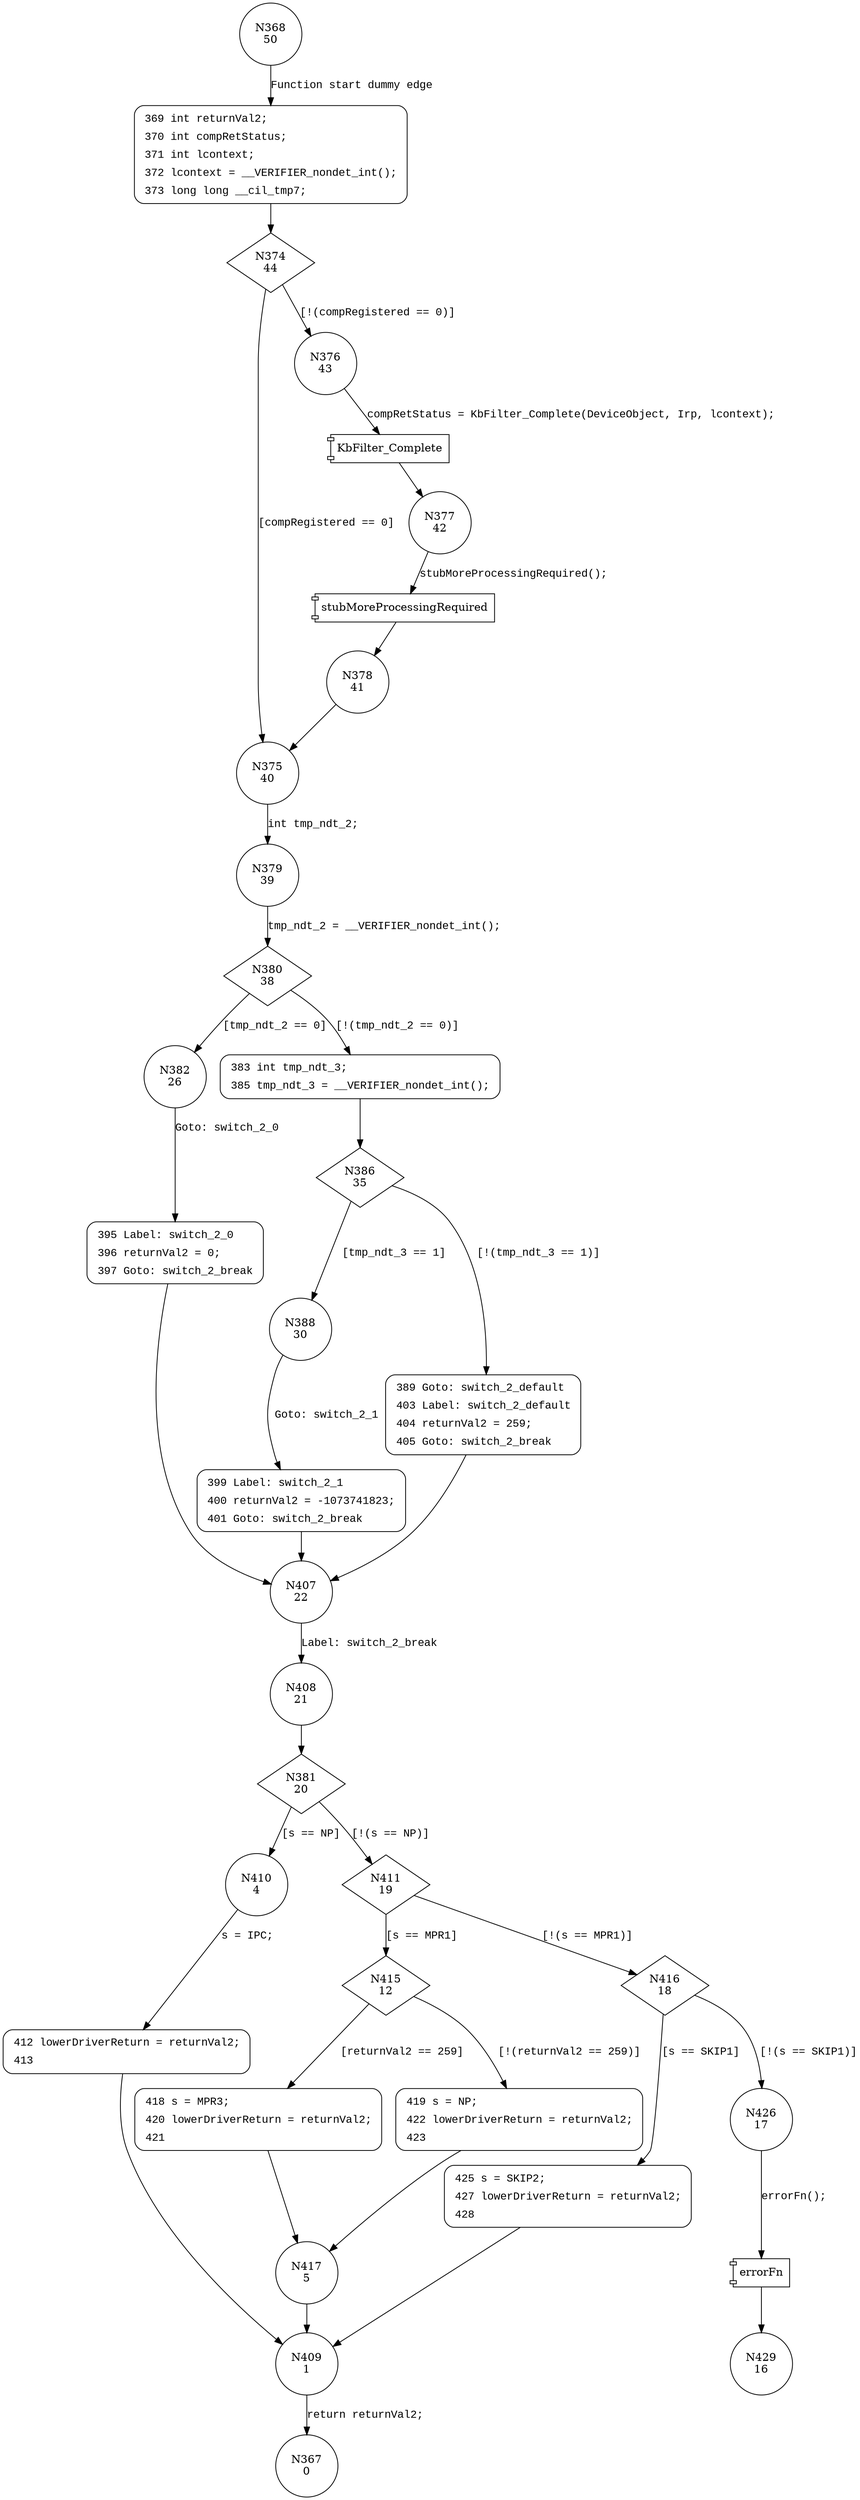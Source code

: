 digraph IofCallDriver {
368 [shape="circle" label="N368\n50"]
369 [shape="circle" label="N369\n49"]
374 [shape="diamond" label="N374\n44"]
375 [shape="circle" label="N375\n40"]
376 [shape="circle" label="N376\n43"]
377 [shape="circle" label="N377\n42"]
378 [shape="circle" label="N378\n41"]
379 [shape="circle" label="N379\n39"]
380 [shape="diamond" label="N380\n38"]
382 [shape="circle" label="N382\n26"]
383 [shape="circle" label="N383\n37"]
386 [shape="diamond" label="N386\n35"]
388 [shape="circle" label="N388\n30"]
389 [shape="circle" label="N389\n34"]
407 [shape="circle" label="N407\n22"]
408 [shape="circle" label="N408\n21"]
381 [shape="diamond" label="N381\n20"]
410 [shape="circle" label="N410\n4"]
411 [shape="diamond" label="N411\n19"]
415 [shape="diamond" label="N415\n12"]
416 [shape="diamond" label="N416\n18"]
425 [shape="circle" label="N425\n15"]
426 [shape="circle" label="N426\n17"]
429 [shape="circle" label="N429\n16"]
409 [shape="circle" label="N409\n1"]
367 [shape="circle" label="N367\n0"]
418 [shape="circle" label="N418\n8"]
419 [shape="circle" label="N419\n11"]
417 [shape="circle" label="N417\n5"]
412 [shape="circle" label="N412\n3"]
399 [shape="circle" label="N399\n29"]
395 [shape="circle" label="N395\n25"]
369 [style="filled,bold" penwidth="1" fillcolor="white" fontname="Courier New" shape="Mrecord" label=<<table border="0" cellborder="0" cellpadding="3" bgcolor="white"><tr><td align="right">369</td><td align="left">int returnVal2;</td></tr><tr><td align="right">370</td><td align="left">int compRetStatus;</td></tr><tr><td align="right">371</td><td align="left">int lcontext;</td></tr><tr><td align="right">372</td><td align="left">lcontext = __VERIFIER_nondet_int();</td></tr><tr><td align="right">373</td><td align="left">long long __cil_tmp7;</td></tr></table>>]
369 -> 374[label=""]
383 [style="filled,bold" penwidth="1" fillcolor="white" fontname="Courier New" shape="Mrecord" label=<<table border="0" cellborder="0" cellpadding="3" bgcolor="white"><tr><td align="right">383</td><td align="left">int tmp_ndt_3;</td></tr><tr><td align="right">385</td><td align="left">tmp_ndt_3 = __VERIFIER_nondet_int();</td></tr></table>>]
383 -> 386[label=""]
389 [style="filled,bold" penwidth="1" fillcolor="white" fontname="Courier New" shape="Mrecord" label=<<table border="0" cellborder="0" cellpadding="3" bgcolor="white"><tr><td align="right">389</td><td align="left">Goto: switch_2_default</td></tr><tr><td align="right">403</td><td align="left">Label: switch_2_default</td></tr><tr><td align="right">404</td><td align="left">returnVal2 = 259;</td></tr><tr><td align="right">405</td><td align="left">Goto: switch_2_break</td></tr></table>>]
389 -> 407[label=""]
425 [style="filled,bold" penwidth="1" fillcolor="white" fontname="Courier New" shape="Mrecord" label=<<table border="0" cellborder="0" cellpadding="3" bgcolor="white"><tr><td align="right">425</td><td align="left">s = SKIP2;</td></tr><tr><td align="right">427</td><td align="left">lowerDriverReturn = returnVal2;</td></tr><tr><td align="right">428</td><td align="left"></td></tr></table>>]
425 -> 409[label=""]
419 [style="filled,bold" penwidth="1" fillcolor="white" fontname="Courier New" shape="Mrecord" label=<<table border="0" cellborder="0" cellpadding="3" bgcolor="white"><tr><td align="right">419</td><td align="left">s = NP;</td></tr><tr><td align="right">422</td><td align="left">lowerDriverReturn = returnVal2;</td></tr><tr><td align="right">423</td><td align="left"></td></tr></table>>]
419 -> 417[label=""]
418 [style="filled,bold" penwidth="1" fillcolor="white" fontname="Courier New" shape="Mrecord" label=<<table border="0" cellborder="0" cellpadding="3" bgcolor="white"><tr><td align="right">418</td><td align="left">s = MPR3;</td></tr><tr><td align="right">420</td><td align="left">lowerDriverReturn = returnVal2;</td></tr><tr><td align="right">421</td><td align="left"></td></tr></table>>]
418 -> 417[label=""]
412 [style="filled,bold" penwidth="1" fillcolor="white" fontname="Courier New" shape="Mrecord" label=<<table border="0" cellborder="0" cellpadding="3" bgcolor="white"><tr><td align="right">412</td><td align="left">lowerDriverReturn = returnVal2;</td></tr><tr><td align="right">413</td><td align="left"></td></tr></table>>]
412 -> 409[label=""]
399 [style="filled,bold" penwidth="1" fillcolor="white" fontname="Courier New" shape="Mrecord" label=<<table border="0" cellborder="0" cellpadding="3" bgcolor="white"><tr><td align="right">399</td><td align="left">Label: switch_2_1</td></tr><tr><td align="right">400</td><td align="left">returnVal2 = -1073741823;</td></tr><tr><td align="right">401</td><td align="left">Goto: switch_2_break</td></tr></table>>]
399 -> 407[label=""]
395 [style="filled,bold" penwidth="1" fillcolor="white" fontname="Courier New" shape="Mrecord" label=<<table border="0" cellborder="0" cellpadding="3" bgcolor="white"><tr><td align="right">395</td><td align="left">Label: switch_2_0</td></tr><tr><td align="right">396</td><td align="left">returnVal2 = 0;</td></tr><tr><td align="right">397</td><td align="left">Goto: switch_2_break</td></tr></table>>]
395 -> 407[label=""]
368 -> 369 [label="Function start dummy edge" fontname="Courier New"]
374 -> 375 [label="[compRegistered == 0]" fontname="Courier New"]
374 -> 376 [label="[!(compRegistered == 0)]" fontname="Courier New"]
100008 [shape="component" label="KbFilter_Complete"]
376 -> 100008 [label="compRetStatus = KbFilter_Complete(DeviceObject, Irp, lcontext);" fontname="Courier New"]
100008 -> 377 [label="" fontname="Courier New"]
100009 [shape="component" label="stubMoreProcessingRequired"]
377 -> 100009 [label="stubMoreProcessingRequired();" fontname="Courier New"]
100009 -> 378 [label="" fontname="Courier New"]
375 -> 379 [label="int tmp_ndt_2;" fontname="Courier New"]
380 -> 382 [label="[tmp_ndt_2 == 0]" fontname="Courier New"]
380 -> 383 [label="[!(tmp_ndt_2 == 0)]" fontname="Courier New"]
386 -> 388 [label="[tmp_ndt_3 == 1]" fontname="Courier New"]
386 -> 389 [label="[!(tmp_ndt_3 == 1)]" fontname="Courier New"]
407 -> 408 [label="Label: switch_2_break" fontname="Courier New"]
381 -> 410 [label="[s == NP]" fontname="Courier New"]
381 -> 411 [label="[!(s == NP)]" fontname="Courier New"]
411 -> 415 [label="[s == MPR1]" fontname="Courier New"]
411 -> 416 [label="[!(s == MPR1)]" fontname="Courier New"]
416 -> 425 [label="[s == SKIP1]" fontname="Courier New"]
416 -> 426 [label="[!(s == SKIP1)]" fontname="Courier New"]
100010 [shape="component" label="errorFn"]
426 -> 100010 [label="errorFn();" fontname="Courier New"]
100010 -> 429 [label="" fontname="Courier New"]
409 -> 367 [label="return returnVal2;" fontname="Courier New"]
415 -> 418 [label="[returnVal2 == 259]" fontname="Courier New"]
415 -> 419 [label="[!(returnVal2 == 259)]" fontname="Courier New"]
417 -> 409 [label="" fontname="Courier New"]
410 -> 412 [label="s = IPC;" fontname="Courier New"]
388 -> 399 [label="Goto: switch_2_1" fontname="Courier New"]
382 -> 395 [label="Goto: switch_2_0" fontname="Courier New"]
378 -> 375 [label="" fontname="Courier New"]
379 -> 380 [label="tmp_ndt_2 = __VERIFIER_nondet_int();" fontname="Courier New"]
408 -> 381 [label="" fontname="Courier New"]
}